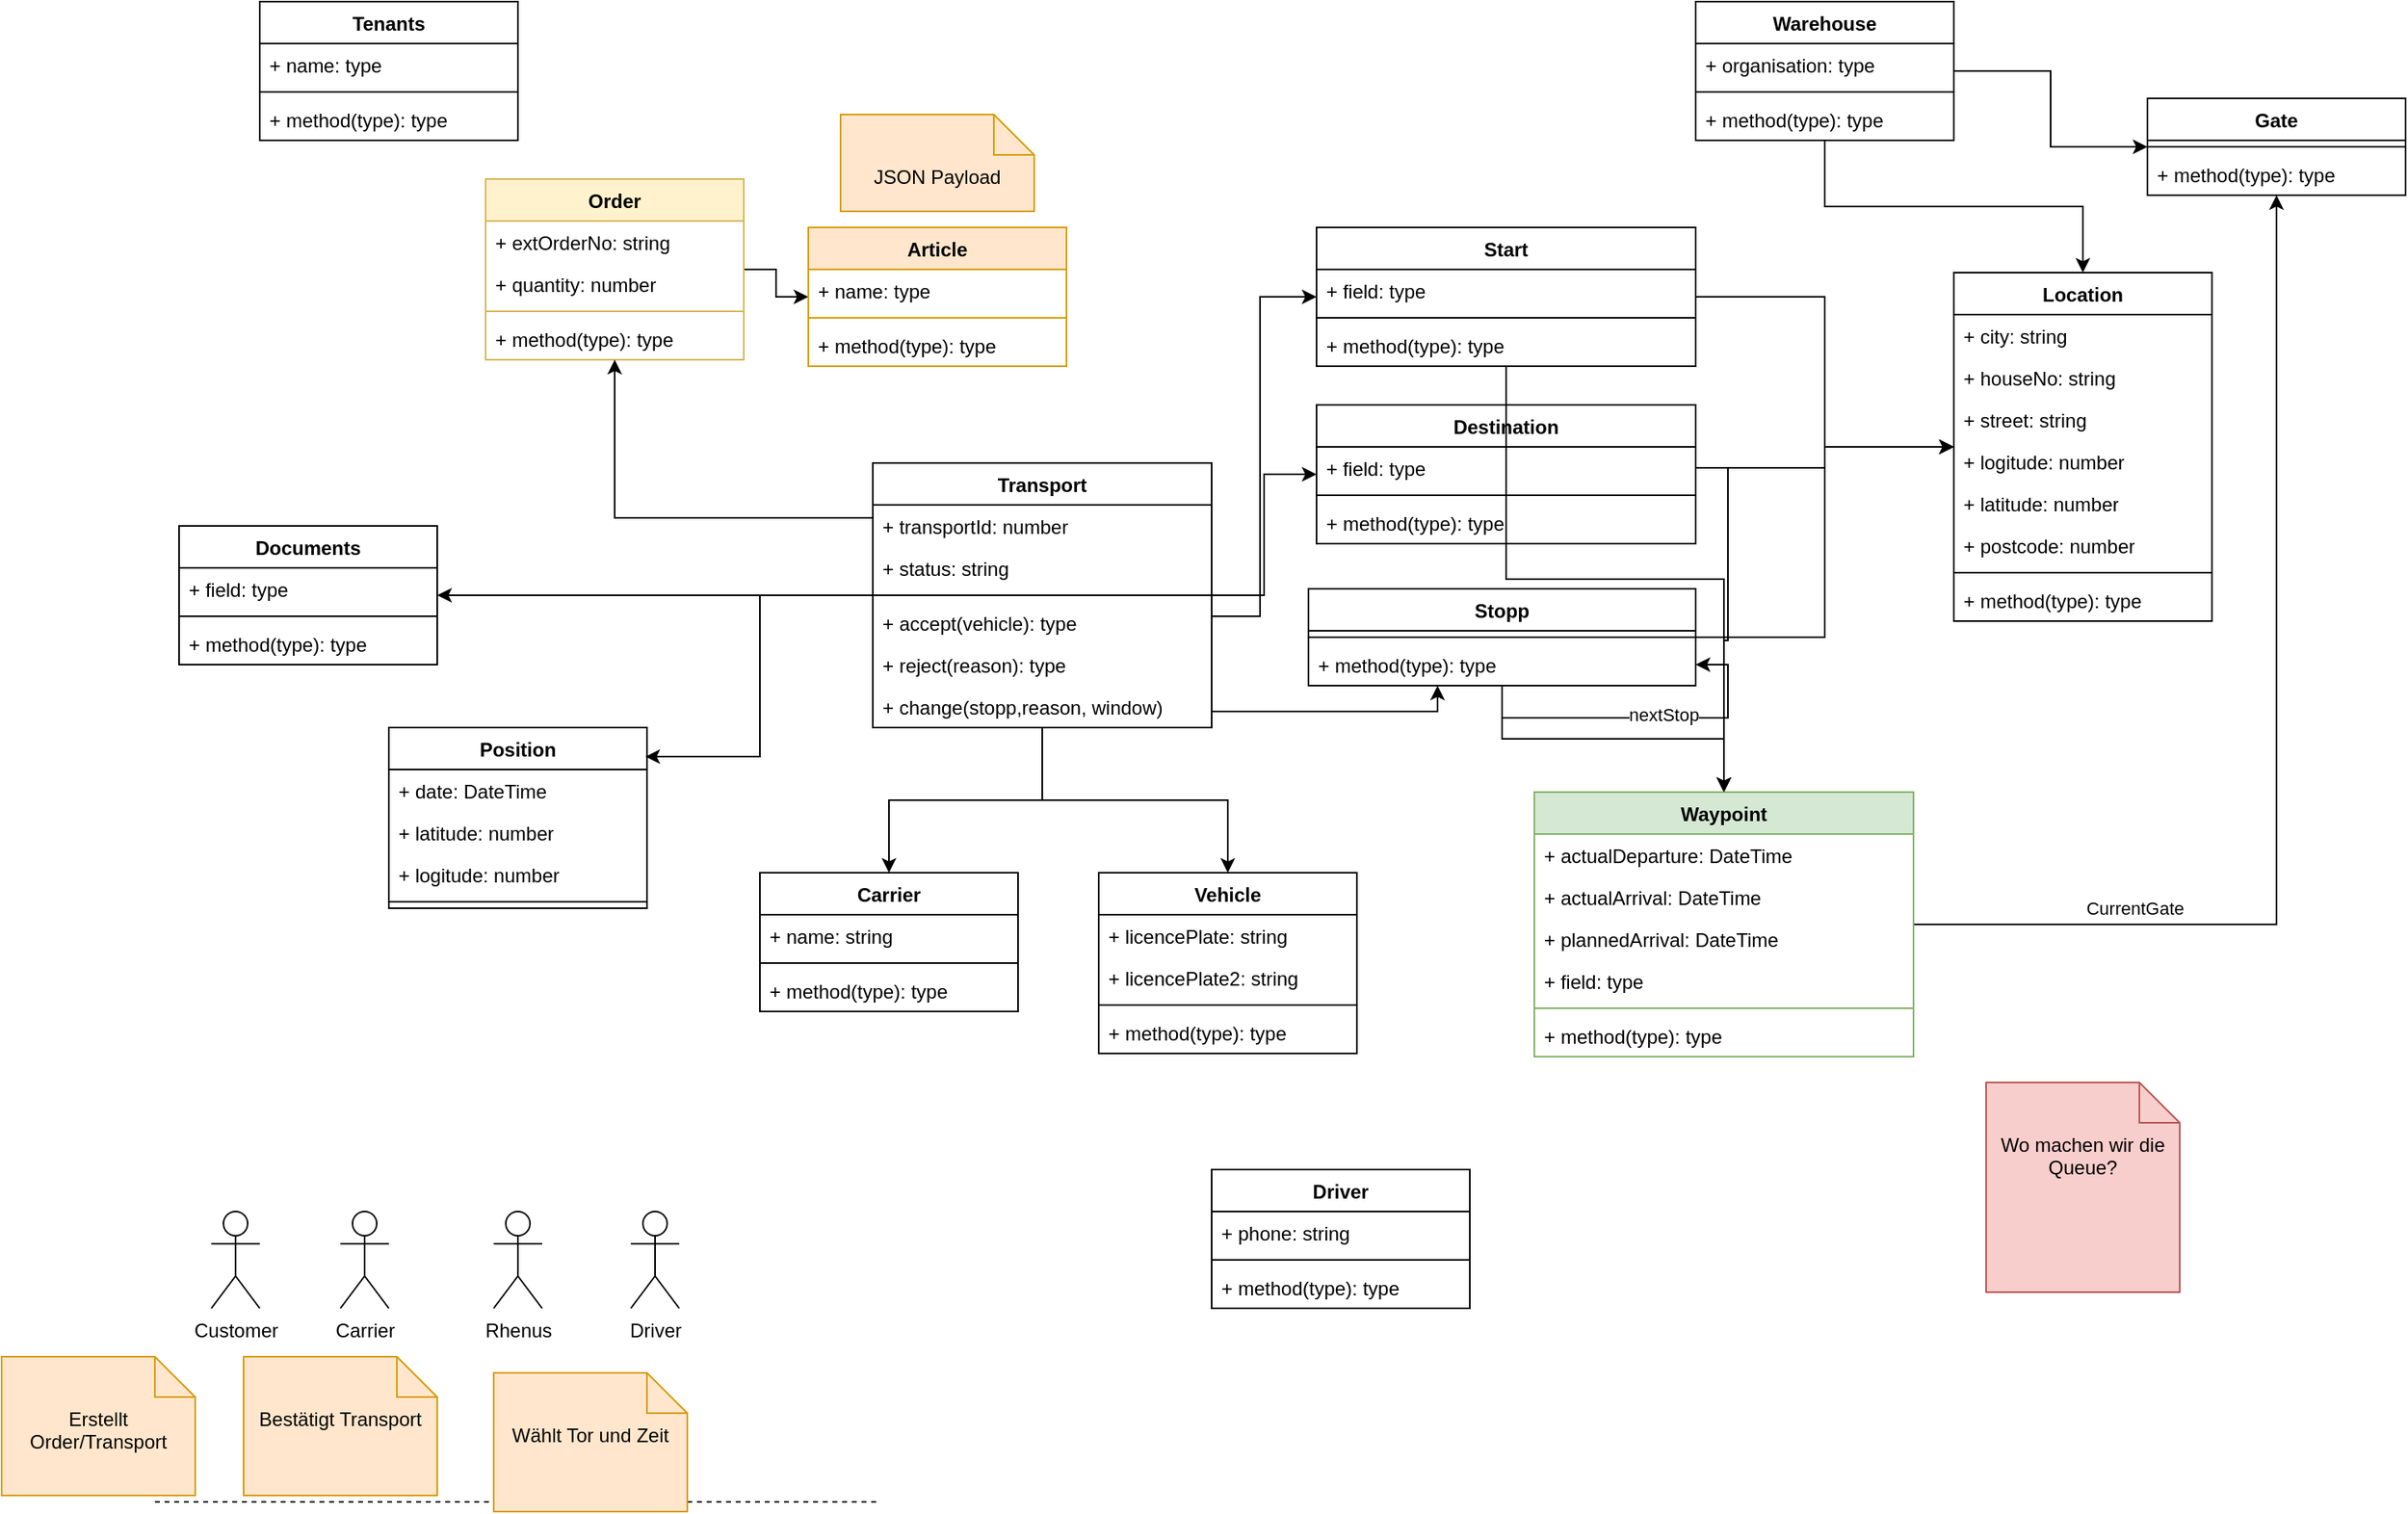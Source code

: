 <mxfile version="28.2.3">
  <diagram name="Page-1" id="qOyu1i0BU9XLCKkzCV5n">
    <mxGraphModel dx="2276" dy="791" grid="1" gridSize="10" guides="1" tooltips="1" connect="1" arrows="1" fold="1" page="1" pageScale="1" pageWidth="850" pageHeight="1100" math="0" shadow="0">
      <root>
        <mxCell id="0" />
        <mxCell id="1" parent="0" />
        <mxCell id="gJNIuwOmHEXwVxej-Woy-31" style="edgeStyle=orthogonalEdgeStyle;rounded=0;orthogonalLoop=1;jettySize=auto;html=1;" edge="1" parent="1" source="gJNIuwOmHEXwVxej-Woy-4" target="gJNIuwOmHEXwVxej-Woy-24">
          <mxGeometry relative="1" as="geometry" />
        </mxCell>
        <mxCell id="gJNIuwOmHEXwVxej-Woy-4" value="Order" style="swimlane;fontStyle=1;align=center;verticalAlign=top;childLayout=stackLayout;horizontal=1;startSize=26;horizontalStack=0;resizeParent=1;resizeParentMax=0;resizeLast=0;collapsible=1;marginBottom=0;whiteSpace=wrap;html=1;fillColor=#fff2cc;strokeColor=#d6b656;" vertex="1" parent="1">
          <mxGeometry x="-40" y="140" width="160" height="112" as="geometry" />
        </mxCell>
        <mxCell id="gJNIuwOmHEXwVxej-Woy-5" value="+ extOrderNo: string" style="text;strokeColor=none;fillColor=none;align=left;verticalAlign=top;spacingLeft=4;spacingRight=4;overflow=hidden;rotatable=0;points=[[0,0.5],[1,0.5]];portConstraint=eastwest;whiteSpace=wrap;html=1;" vertex="1" parent="gJNIuwOmHEXwVxej-Woy-4">
          <mxGeometry y="26" width="160" height="26" as="geometry" />
        </mxCell>
        <mxCell id="gJNIuwOmHEXwVxej-Woy-98" value="+ quantity: number" style="text;strokeColor=none;fillColor=none;align=left;verticalAlign=top;spacingLeft=4;spacingRight=4;overflow=hidden;rotatable=0;points=[[0,0.5],[1,0.5]];portConstraint=eastwest;whiteSpace=wrap;html=1;" vertex="1" parent="gJNIuwOmHEXwVxej-Woy-4">
          <mxGeometry y="52" width="160" height="26" as="geometry" />
        </mxCell>
        <mxCell id="gJNIuwOmHEXwVxej-Woy-6" value="" style="line;strokeWidth=1;fillColor=none;align=left;verticalAlign=middle;spacingTop=-1;spacingLeft=3;spacingRight=3;rotatable=0;labelPosition=right;points=[];portConstraint=eastwest;strokeColor=inherit;" vertex="1" parent="gJNIuwOmHEXwVxej-Woy-4">
          <mxGeometry y="78" width="160" height="8" as="geometry" />
        </mxCell>
        <mxCell id="gJNIuwOmHEXwVxej-Woy-7" value="+ method(type): type" style="text;strokeColor=none;fillColor=none;align=left;verticalAlign=top;spacingLeft=4;spacingRight=4;overflow=hidden;rotatable=0;points=[[0,0.5],[1,0.5]];portConstraint=eastwest;whiteSpace=wrap;html=1;" vertex="1" parent="gJNIuwOmHEXwVxej-Woy-4">
          <mxGeometry y="86" width="160" height="26" as="geometry" />
        </mxCell>
        <mxCell id="gJNIuwOmHEXwVxej-Woy-8" value="Carrier" style="swimlane;fontStyle=1;align=center;verticalAlign=top;childLayout=stackLayout;horizontal=1;startSize=26;horizontalStack=0;resizeParent=1;resizeParentMax=0;resizeLast=0;collapsible=1;marginBottom=0;whiteSpace=wrap;html=1;" vertex="1" parent="1">
          <mxGeometry x="130" y="570" width="160" height="86" as="geometry" />
        </mxCell>
        <mxCell id="gJNIuwOmHEXwVxej-Woy-9" value="+ name: string" style="text;strokeColor=none;fillColor=none;align=left;verticalAlign=top;spacingLeft=4;spacingRight=4;overflow=hidden;rotatable=0;points=[[0,0.5],[1,0.5]];portConstraint=eastwest;whiteSpace=wrap;html=1;" vertex="1" parent="gJNIuwOmHEXwVxej-Woy-8">
          <mxGeometry y="26" width="160" height="26" as="geometry" />
        </mxCell>
        <mxCell id="gJNIuwOmHEXwVxej-Woy-10" value="" style="line;strokeWidth=1;fillColor=none;align=left;verticalAlign=middle;spacingTop=-1;spacingLeft=3;spacingRight=3;rotatable=0;labelPosition=right;points=[];portConstraint=eastwest;strokeColor=inherit;" vertex="1" parent="gJNIuwOmHEXwVxej-Woy-8">
          <mxGeometry y="52" width="160" height="8" as="geometry" />
        </mxCell>
        <mxCell id="gJNIuwOmHEXwVxej-Woy-11" value="+ method(type): type" style="text;strokeColor=none;fillColor=none;align=left;verticalAlign=top;spacingLeft=4;spacingRight=4;overflow=hidden;rotatable=0;points=[[0,0.5],[1,0.5]];portConstraint=eastwest;whiteSpace=wrap;html=1;" vertex="1" parent="gJNIuwOmHEXwVxej-Woy-8">
          <mxGeometry y="60" width="160" height="26" as="geometry" />
        </mxCell>
        <mxCell id="gJNIuwOmHEXwVxej-Woy-61" style="edgeStyle=orthogonalEdgeStyle;rounded=0;orthogonalLoop=1;jettySize=auto;html=1;" edge="1" parent="1" source="gJNIuwOmHEXwVxej-Woy-12" target="gJNIuwOmHEXwVxej-Woy-39">
          <mxGeometry relative="1" as="geometry" />
        </mxCell>
        <mxCell id="gJNIuwOmHEXwVxej-Woy-77" style="edgeStyle=orthogonalEdgeStyle;rounded=0;orthogonalLoop=1;jettySize=auto;html=1;entryX=0.5;entryY=0;entryDx=0;entryDy=0;" edge="1" parent="1" source="gJNIuwOmHEXwVxej-Woy-12" target="gJNIuwOmHEXwVxej-Woy-16">
          <mxGeometry relative="1" as="geometry" />
        </mxCell>
        <mxCell id="gJNIuwOmHEXwVxej-Woy-81" style="edgeStyle=orthogonalEdgeStyle;rounded=0;orthogonalLoop=1;jettySize=auto;html=1;" edge="1" parent="1" source="gJNIuwOmHEXwVxej-Woy-12" target="gJNIuwOmHEXwVxej-Woy-4">
          <mxGeometry relative="1" as="geometry">
            <Array as="points">
              <mxPoint x="40" y="350" />
            </Array>
          </mxGeometry>
        </mxCell>
        <mxCell id="gJNIuwOmHEXwVxej-Woy-99" style="edgeStyle=orthogonalEdgeStyle;rounded=0;orthogonalLoop=1;jettySize=auto;html=1;" edge="1" parent="1" source="gJNIuwOmHEXwVxej-Woy-12" target="gJNIuwOmHEXwVxej-Woy-20">
          <mxGeometry relative="1" as="geometry" />
        </mxCell>
        <mxCell id="gJNIuwOmHEXwVxej-Woy-105" style="edgeStyle=orthogonalEdgeStyle;rounded=0;orthogonalLoop=1;jettySize=auto;html=1;" edge="1" parent="1" source="gJNIuwOmHEXwVxej-Woy-12" target="gJNIuwOmHEXwVxej-Woy-34">
          <mxGeometry relative="1" as="geometry">
            <Array as="points">
              <mxPoint x="550" y="470" />
            </Array>
          </mxGeometry>
        </mxCell>
        <mxCell id="gJNIuwOmHEXwVxej-Woy-113" style="edgeStyle=orthogonalEdgeStyle;rounded=0;orthogonalLoop=1;jettySize=auto;html=1;" edge="1" parent="1" source="gJNIuwOmHEXwVxej-Woy-12" target="gJNIuwOmHEXwVxej-Woy-8">
          <mxGeometry relative="1" as="geometry" />
        </mxCell>
        <mxCell id="gJNIuwOmHEXwVxej-Woy-155" style="edgeStyle=orthogonalEdgeStyle;rounded=0;orthogonalLoop=1;jettySize=auto;html=1;" edge="1" parent="1" source="gJNIuwOmHEXwVxej-Woy-12" target="gJNIuwOmHEXwVxej-Woy-147">
          <mxGeometry relative="1" as="geometry">
            <Array as="points">
              <mxPoint x="440" y="411" />
            </Array>
          </mxGeometry>
        </mxCell>
        <mxCell id="gJNIuwOmHEXwVxej-Woy-12" value="Transport" style="swimlane;fontStyle=1;align=center;verticalAlign=top;childLayout=stackLayout;horizontal=1;startSize=26;horizontalStack=0;resizeParent=1;resizeParentMax=0;resizeLast=0;collapsible=1;marginBottom=0;whiteSpace=wrap;html=1;" vertex="1" parent="1">
          <mxGeometry x="200" y="316" width="210" height="164" as="geometry" />
        </mxCell>
        <mxCell id="gJNIuwOmHEXwVxej-Woy-13" value="+ transportId: number" style="text;strokeColor=none;fillColor=none;align=left;verticalAlign=top;spacingLeft=4;spacingRight=4;overflow=hidden;rotatable=0;points=[[0,0.5],[1,0.5]];portConstraint=eastwest;whiteSpace=wrap;html=1;" vertex="1" parent="gJNIuwOmHEXwVxej-Woy-12">
          <mxGeometry y="26" width="210" height="26" as="geometry" />
        </mxCell>
        <mxCell id="gJNIuwOmHEXwVxej-Woy-83" value="+ status: string" style="text;strokeColor=none;fillColor=none;align=left;verticalAlign=top;spacingLeft=4;spacingRight=4;overflow=hidden;rotatable=0;points=[[0,0.5],[1,0.5]];portConstraint=eastwest;whiteSpace=wrap;html=1;" vertex="1" parent="gJNIuwOmHEXwVxej-Woy-12">
          <mxGeometry y="52" width="210" height="26" as="geometry" />
        </mxCell>
        <mxCell id="gJNIuwOmHEXwVxej-Woy-14" value="" style="line;strokeWidth=1;fillColor=none;align=left;verticalAlign=middle;spacingTop=-1;spacingLeft=3;spacingRight=3;rotatable=0;labelPosition=right;points=[];portConstraint=eastwest;strokeColor=inherit;" vertex="1" parent="gJNIuwOmHEXwVxej-Woy-12">
          <mxGeometry y="78" width="210" height="8" as="geometry" />
        </mxCell>
        <mxCell id="gJNIuwOmHEXwVxej-Woy-126" value="+ accept(vehicle): type" style="text;strokeColor=none;fillColor=none;align=left;verticalAlign=top;spacingLeft=4;spacingRight=4;overflow=hidden;rotatable=0;points=[[0,0.5],[1,0.5]];portConstraint=eastwest;whiteSpace=wrap;html=1;" vertex="1" parent="gJNIuwOmHEXwVxej-Woy-12">
          <mxGeometry y="86" width="210" height="26" as="geometry" />
        </mxCell>
        <mxCell id="gJNIuwOmHEXwVxej-Woy-15" value="+ reject(reason): type" style="text;strokeColor=none;fillColor=none;align=left;verticalAlign=top;spacingLeft=4;spacingRight=4;overflow=hidden;rotatable=0;points=[[0,0.5],[1,0.5]];portConstraint=eastwest;whiteSpace=wrap;html=1;" vertex="1" parent="gJNIuwOmHEXwVxej-Woy-12">
          <mxGeometry y="112" width="210" height="26" as="geometry" />
        </mxCell>
        <mxCell id="gJNIuwOmHEXwVxej-Woy-128" value="+ change(stopp,reason, window)" style="text;strokeColor=none;fillColor=none;align=left;verticalAlign=top;spacingLeft=4;spacingRight=4;overflow=hidden;rotatable=0;points=[[0,0.5],[1,0.5]];portConstraint=eastwest;whiteSpace=wrap;html=1;" vertex="1" parent="gJNIuwOmHEXwVxej-Woy-12">
          <mxGeometry y="138" width="210" height="26" as="geometry" />
        </mxCell>
        <mxCell id="gJNIuwOmHEXwVxej-Woy-16" value="Vehicle" style="swimlane;fontStyle=1;align=center;verticalAlign=top;childLayout=stackLayout;horizontal=1;startSize=26;horizontalStack=0;resizeParent=1;resizeParentMax=0;resizeLast=0;collapsible=1;marginBottom=0;whiteSpace=wrap;html=1;" vertex="1" parent="1">
          <mxGeometry x="340" y="570" width="160" height="112" as="geometry" />
        </mxCell>
        <mxCell id="gJNIuwOmHEXwVxej-Woy-17" value="+ licencePlate: string" style="text;strokeColor=none;fillColor=none;align=left;verticalAlign=top;spacingLeft=4;spacingRight=4;overflow=hidden;rotatable=0;points=[[0,0.5],[1,0.5]];portConstraint=eastwest;whiteSpace=wrap;html=1;" vertex="1" parent="gJNIuwOmHEXwVxej-Woy-16">
          <mxGeometry y="26" width="160" height="26" as="geometry" />
        </mxCell>
        <mxCell id="gJNIuwOmHEXwVxej-Woy-125" value="+ licencePlate2: string" style="text;strokeColor=none;fillColor=none;align=left;verticalAlign=top;spacingLeft=4;spacingRight=4;overflow=hidden;rotatable=0;points=[[0,0.5],[1,0.5]];portConstraint=eastwest;whiteSpace=wrap;html=1;" vertex="1" parent="gJNIuwOmHEXwVxej-Woy-16">
          <mxGeometry y="52" width="160" height="26" as="geometry" />
        </mxCell>
        <mxCell id="gJNIuwOmHEXwVxej-Woy-18" value="" style="line;strokeWidth=1;fillColor=none;align=left;verticalAlign=middle;spacingTop=-1;spacingLeft=3;spacingRight=3;rotatable=0;labelPosition=right;points=[];portConstraint=eastwest;strokeColor=inherit;" vertex="1" parent="gJNIuwOmHEXwVxej-Woy-16">
          <mxGeometry y="78" width="160" height="8" as="geometry" />
        </mxCell>
        <mxCell id="gJNIuwOmHEXwVxej-Woy-19" value="+ method(type): type" style="text;strokeColor=none;fillColor=none;align=left;verticalAlign=top;spacingLeft=4;spacingRight=4;overflow=hidden;rotatable=0;points=[[0,0.5],[1,0.5]];portConstraint=eastwest;whiteSpace=wrap;html=1;" vertex="1" parent="gJNIuwOmHEXwVxej-Woy-16">
          <mxGeometry y="86" width="160" height="26" as="geometry" />
        </mxCell>
        <mxCell id="gJNIuwOmHEXwVxej-Woy-20" value="Destination" style="swimlane;fontStyle=1;align=center;verticalAlign=top;childLayout=stackLayout;horizontal=1;startSize=26;horizontalStack=0;resizeParent=1;resizeParentMax=0;resizeLast=0;collapsible=1;marginBottom=0;whiteSpace=wrap;html=1;" vertex="1" parent="1">
          <mxGeometry x="475" y="280" width="235" height="86" as="geometry" />
        </mxCell>
        <mxCell id="gJNIuwOmHEXwVxej-Woy-21" value="+ field: type" style="text;strokeColor=none;fillColor=none;align=left;verticalAlign=top;spacingLeft=4;spacingRight=4;overflow=hidden;rotatable=0;points=[[0,0.5],[1,0.5]];portConstraint=eastwest;whiteSpace=wrap;html=1;" vertex="1" parent="gJNIuwOmHEXwVxej-Woy-20">
          <mxGeometry y="26" width="235" height="26" as="geometry" />
        </mxCell>
        <mxCell id="gJNIuwOmHEXwVxej-Woy-22" value="" style="line;strokeWidth=1;fillColor=none;align=left;verticalAlign=middle;spacingTop=-1;spacingLeft=3;spacingRight=3;rotatable=0;labelPosition=right;points=[];portConstraint=eastwest;strokeColor=inherit;" vertex="1" parent="gJNIuwOmHEXwVxej-Woy-20">
          <mxGeometry y="52" width="235" height="8" as="geometry" />
        </mxCell>
        <mxCell id="gJNIuwOmHEXwVxej-Woy-23" value="+ method(type): type" style="text;strokeColor=none;fillColor=none;align=left;verticalAlign=top;spacingLeft=4;spacingRight=4;overflow=hidden;rotatable=0;points=[[0,0.5],[1,0.5]];portConstraint=eastwest;whiteSpace=wrap;html=1;" vertex="1" parent="gJNIuwOmHEXwVxej-Woy-20">
          <mxGeometry y="60" width="235" height="26" as="geometry" />
        </mxCell>
        <mxCell id="gJNIuwOmHEXwVxej-Woy-24" value="Article" style="swimlane;fontStyle=1;align=center;verticalAlign=top;childLayout=stackLayout;horizontal=1;startSize=26;horizontalStack=0;resizeParent=1;resizeParentMax=0;resizeLast=0;collapsible=1;marginBottom=0;whiteSpace=wrap;html=1;fillColor=#ffe6cc;strokeColor=#d79b00;" vertex="1" parent="1">
          <mxGeometry x="160" y="170" width="160" height="86" as="geometry" />
        </mxCell>
        <mxCell id="gJNIuwOmHEXwVxej-Woy-25" value="+ name: type" style="text;strokeColor=none;fillColor=none;align=left;verticalAlign=top;spacingLeft=4;spacingRight=4;overflow=hidden;rotatable=0;points=[[0,0.5],[1,0.5]];portConstraint=eastwest;whiteSpace=wrap;html=1;" vertex="1" parent="gJNIuwOmHEXwVxej-Woy-24">
          <mxGeometry y="26" width="160" height="26" as="geometry" />
        </mxCell>
        <mxCell id="gJNIuwOmHEXwVxej-Woy-26" value="" style="line;strokeWidth=1;fillColor=none;align=left;verticalAlign=middle;spacingTop=-1;spacingLeft=3;spacingRight=3;rotatable=0;labelPosition=right;points=[];portConstraint=eastwest;strokeColor=inherit;" vertex="1" parent="gJNIuwOmHEXwVxej-Woy-24">
          <mxGeometry y="52" width="160" height="8" as="geometry" />
        </mxCell>
        <mxCell id="gJNIuwOmHEXwVxej-Woy-27" value="+ method(type): type" style="text;strokeColor=none;fillColor=none;align=left;verticalAlign=top;spacingLeft=4;spacingRight=4;overflow=hidden;rotatable=0;points=[[0,0.5],[1,0.5]];portConstraint=eastwest;whiteSpace=wrap;html=1;" vertex="1" parent="gJNIuwOmHEXwVxej-Woy-24">
          <mxGeometry y="60" width="160" height="26" as="geometry" />
        </mxCell>
        <mxCell id="gJNIuwOmHEXwVxej-Woy-74" style="edgeStyle=orthogonalEdgeStyle;rounded=0;orthogonalLoop=1;jettySize=auto;html=1;" edge="1" parent="1" source="gJNIuwOmHEXwVxej-Woy-34" target="gJNIuwOmHEXwVxej-Woy-62">
          <mxGeometry relative="1" as="geometry" />
        </mxCell>
        <mxCell id="gJNIuwOmHEXwVxej-Woy-185" style="edgeStyle=orthogonalEdgeStyle;rounded=0;orthogonalLoop=1;jettySize=auto;html=1;" edge="1" parent="1" source="gJNIuwOmHEXwVxej-Woy-34" target="gJNIuwOmHEXwVxej-Woy-156">
          <mxGeometry relative="1" as="geometry" />
        </mxCell>
        <mxCell id="gJNIuwOmHEXwVxej-Woy-34" value="Stopp" style="swimlane;fontStyle=1;align=center;verticalAlign=top;childLayout=stackLayout;horizontal=1;startSize=26;horizontalStack=0;resizeParent=1;resizeParentMax=0;resizeLast=0;collapsible=1;marginBottom=0;whiteSpace=wrap;html=1;" vertex="1" parent="1">
          <mxGeometry x="470" y="394" width="240" height="60" as="geometry" />
        </mxCell>
        <mxCell id="gJNIuwOmHEXwVxej-Woy-36" value="" style="line;strokeWidth=1;fillColor=none;align=left;verticalAlign=middle;spacingTop=-1;spacingLeft=3;spacingRight=3;rotatable=0;labelPosition=right;points=[];portConstraint=eastwest;strokeColor=inherit;" vertex="1" parent="gJNIuwOmHEXwVxej-Woy-34">
          <mxGeometry y="26" width="240" height="8" as="geometry" />
        </mxCell>
        <mxCell id="gJNIuwOmHEXwVxej-Woy-37" value="+ method(type): type" style="text;strokeColor=none;fillColor=none;align=left;verticalAlign=top;spacingLeft=4;spacingRight=4;overflow=hidden;rotatable=0;points=[[0,0.5],[1,0.5]];portConstraint=eastwest;whiteSpace=wrap;html=1;" vertex="1" parent="gJNIuwOmHEXwVxej-Woy-34">
          <mxGeometry y="34" width="240" height="26" as="geometry" />
        </mxCell>
        <mxCell id="gJNIuwOmHEXwVxej-Woy-182" style="edgeStyle=orthogonalEdgeStyle;rounded=0;orthogonalLoop=1;jettySize=auto;html=1;" edge="1" parent="gJNIuwOmHEXwVxej-Woy-34" source="gJNIuwOmHEXwVxej-Woy-34" target="gJNIuwOmHEXwVxej-Woy-37">
          <mxGeometry relative="1" as="geometry" />
        </mxCell>
        <mxCell id="gJNIuwOmHEXwVxej-Woy-183" value="nextStop" style="edgeLabel;html=1;align=center;verticalAlign=middle;resizable=0;points=[];" vertex="1" connectable="0" parent="gJNIuwOmHEXwVxej-Woy-182">
          <mxGeometry x="0.127" y="2" relative="1" as="geometry">
            <mxPoint as="offset" />
          </mxGeometry>
        </mxCell>
        <mxCell id="gJNIuwOmHEXwVxej-Woy-39" value="Documents" style="swimlane;fontStyle=1;align=center;verticalAlign=top;childLayout=stackLayout;horizontal=1;startSize=26;horizontalStack=0;resizeParent=1;resizeParentMax=0;resizeLast=0;collapsible=1;marginBottom=0;whiteSpace=wrap;html=1;" vertex="1" parent="1">
          <mxGeometry x="-230" y="355" width="160" height="86" as="geometry" />
        </mxCell>
        <mxCell id="gJNIuwOmHEXwVxej-Woy-40" value="+ field: type" style="text;strokeColor=none;fillColor=none;align=left;verticalAlign=top;spacingLeft=4;spacingRight=4;overflow=hidden;rotatable=0;points=[[0,0.5],[1,0.5]];portConstraint=eastwest;whiteSpace=wrap;html=1;" vertex="1" parent="gJNIuwOmHEXwVxej-Woy-39">
          <mxGeometry y="26" width="160" height="26" as="geometry" />
        </mxCell>
        <mxCell id="gJNIuwOmHEXwVxej-Woy-41" value="" style="line;strokeWidth=1;fillColor=none;align=left;verticalAlign=middle;spacingTop=-1;spacingLeft=3;spacingRight=3;rotatable=0;labelPosition=right;points=[];portConstraint=eastwest;strokeColor=inherit;" vertex="1" parent="gJNIuwOmHEXwVxej-Woy-39">
          <mxGeometry y="52" width="160" height="8" as="geometry" />
        </mxCell>
        <mxCell id="gJNIuwOmHEXwVxej-Woy-42" value="+ method(type): type" style="text;strokeColor=none;fillColor=none;align=left;verticalAlign=top;spacingLeft=4;spacingRight=4;overflow=hidden;rotatable=0;points=[[0,0.5],[1,0.5]];portConstraint=eastwest;whiteSpace=wrap;html=1;" vertex="1" parent="gJNIuwOmHEXwVxej-Woy-39">
          <mxGeometry y="60" width="160" height="26" as="geometry" />
        </mxCell>
        <mxCell id="gJNIuwOmHEXwVxej-Woy-44" value="Driver" style="swimlane;fontStyle=1;align=center;verticalAlign=top;childLayout=stackLayout;horizontal=1;startSize=26;horizontalStack=0;resizeParent=1;resizeParentMax=0;resizeLast=0;collapsible=1;marginBottom=0;whiteSpace=wrap;html=1;" vertex="1" parent="1">
          <mxGeometry x="410" y="754" width="160" height="86" as="geometry" />
        </mxCell>
        <mxCell id="gJNIuwOmHEXwVxej-Woy-45" value="+ phone: string" style="text;strokeColor=none;fillColor=none;align=left;verticalAlign=top;spacingLeft=4;spacingRight=4;overflow=hidden;rotatable=0;points=[[0,0.5],[1,0.5]];portConstraint=eastwest;whiteSpace=wrap;html=1;" vertex="1" parent="gJNIuwOmHEXwVxej-Woy-44">
          <mxGeometry y="26" width="160" height="26" as="geometry" />
        </mxCell>
        <mxCell id="gJNIuwOmHEXwVxej-Woy-46" value="" style="line;strokeWidth=1;fillColor=none;align=left;verticalAlign=middle;spacingTop=-1;spacingLeft=3;spacingRight=3;rotatable=0;labelPosition=right;points=[];portConstraint=eastwest;strokeColor=inherit;" vertex="1" parent="gJNIuwOmHEXwVxej-Woy-44">
          <mxGeometry y="52" width="160" height="8" as="geometry" />
        </mxCell>
        <mxCell id="gJNIuwOmHEXwVxej-Woy-47" value="+ method(type): type" style="text;strokeColor=none;fillColor=none;align=left;verticalAlign=top;spacingLeft=4;spacingRight=4;overflow=hidden;rotatable=0;points=[[0,0.5],[1,0.5]];portConstraint=eastwest;whiteSpace=wrap;html=1;" vertex="1" parent="gJNIuwOmHEXwVxej-Woy-44">
          <mxGeometry y="60" width="160" height="26" as="geometry" />
        </mxCell>
        <mxCell id="gJNIuwOmHEXwVxej-Woy-49" value="Tenants" style="swimlane;fontStyle=1;align=center;verticalAlign=top;childLayout=stackLayout;horizontal=1;startSize=26;horizontalStack=0;resizeParent=1;resizeParentMax=0;resizeLast=0;collapsible=1;marginBottom=0;whiteSpace=wrap;html=1;" vertex="1" parent="1">
          <mxGeometry x="-180" y="30" width="160" height="86" as="geometry" />
        </mxCell>
        <mxCell id="gJNIuwOmHEXwVxej-Woy-50" value="+ name: type" style="text;strokeColor=none;fillColor=none;align=left;verticalAlign=top;spacingLeft=4;spacingRight=4;overflow=hidden;rotatable=0;points=[[0,0.5],[1,0.5]];portConstraint=eastwest;whiteSpace=wrap;html=1;" vertex="1" parent="gJNIuwOmHEXwVxej-Woy-49">
          <mxGeometry y="26" width="160" height="26" as="geometry" />
        </mxCell>
        <mxCell id="gJNIuwOmHEXwVxej-Woy-51" value="" style="line;strokeWidth=1;fillColor=none;align=left;verticalAlign=middle;spacingTop=-1;spacingLeft=3;spacingRight=3;rotatable=0;labelPosition=right;points=[];portConstraint=eastwest;strokeColor=inherit;" vertex="1" parent="gJNIuwOmHEXwVxej-Woy-49">
          <mxGeometry y="52" width="160" height="8" as="geometry" />
        </mxCell>
        <mxCell id="gJNIuwOmHEXwVxej-Woy-52" value="+ method(type): type" style="text;strokeColor=none;fillColor=none;align=left;verticalAlign=top;spacingLeft=4;spacingRight=4;overflow=hidden;rotatable=0;points=[[0,0.5],[1,0.5]];portConstraint=eastwest;whiteSpace=wrap;html=1;" vertex="1" parent="gJNIuwOmHEXwVxej-Woy-49">
          <mxGeometry y="60" width="160" height="26" as="geometry" />
        </mxCell>
        <mxCell id="gJNIuwOmHEXwVxej-Woy-68" style="edgeStyle=orthogonalEdgeStyle;rounded=0;orthogonalLoop=1;jettySize=auto;html=1;" edge="1" parent="1" source="gJNIuwOmHEXwVxej-Woy-53" target="gJNIuwOmHEXwVxej-Woy-62">
          <mxGeometry relative="1" as="geometry" />
        </mxCell>
        <mxCell id="gJNIuwOmHEXwVxej-Woy-175" style="edgeStyle=orthogonalEdgeStyle;rounded=0;orthogonalLoop=1;jettySize=auto;html=1;" edge="1" parent="1" source="gJNIuwOmHEXwVxej-Woy-53" target="gJNIuwOmHEXwVxej-Woy-171">
          <mxGeometry relative="1" as="geometry" />
        </mxCell>
        <mxCell id="gJNIuwOmHEXwVxej-Woy-53" value="Warehouse" style="swimlane;fontStyle=1;align=center;verticalAlign=top;childLayout=stackLayout;horizontal=1;startSize=26;horizontalStack=0;resizeParent=1;resizeParentMax=0;resizeLast=0;collapsible=1;marginBottom=0;whiteSpace=wrap;html=1;" vertex="1" parent="1">
          <mxGeometry x="710" y="30" width="160" height="86" as="geometry" />
        </mxCell>
        <mxCell id="gJNIuwOmHEXwVxej-Woy-54" value="+ organisation: type" style="text;strokeColor=none;fillColor=none;align=left;verticalAlign=top;spacingLeft=4;spacingRight=4;overflow=hidden;rotatable=0;points=[[0,0.5],[1,0.5]];portConstraint=eastwest;whiteSpace=wrap;html=1;" vertex="1" parent="gJNIuwOmHEXwVxej-Woy-53">
          <mxGeometry y="26" width="160" height="26" as="geometry" />
        </mxCell>
        <mxCell id="gJNIuwOmHEXwVxej-Woy-55" value="" style="line;strokeWidth=1;fillColor=none;align=left;verticalAlign=middle;spacingTop=-1;spacingLeft=3;spacingRight=3;rotatable=0;labelPosition=right;points=[];portConstraint=eastwest;strokeColor=inherit;" vertex="1" parent="gJNIuwOmHEXwVxej-Woy-53">
          <mxGeometry y="52" width="160" height="8" as="geometry" />
        </mxCell>
        <mxCell id="gJNIuwOmHEXwVxej-Woy-56" value="+ method(type): type" style="text;strokeColor=none;fillColor=none;align=left;verticalAlign=top;spacingLeft=4;spacingRight=4;overflow=hidden;rotatable=0;points=[[0,0.5],[1,0.5]];portConstraint=eastwest;whiteSpace=wrap;html=1;" vertex="1" parent="gJNIuwOmHEXwVxej-Woy-53">
          <mxGeometry y="60" width="160" height="26" as="geometry" />
        </mxCell>
        <mxCell id="gJNIuwOmHEXwVxej-Woy-62" value="Location" style="swimlane;fontStyle=1;align=center;verticalAlign=top;childLayout=stackLayout;horizontal=1;startSize=26;horizontalStack=0;resizeParent=1;resizeParentMax=0;resizeLast=0;collapsible=1;marginBottom=0;whiteSpace=wrap;html=1;" vertex="1" parent="1">
          <mxGeometry x="870" y="198" width="160" height="216" as="geometry" />
        </mxCell>
        <mxCell id="gJNIuwOmHEXwVxej-Woy-94" value="+ city: string" style="text;strokeColor=none;fillColor=none;align=left;verticalAlign=top;spacingLeft=4;spacingRight=4;overflow=hidden;rotatable=0;points=[[0,0.5],[1,0.5]];portConstraint=eastwest;whiteSpace=wrap;html=1;" vertex="1" parent="gJNIuwOmHEXwVxej-Woy-62">
          <mxGeometry y="26" width="160" height="26" as="geometry" />
        </mxCell>
        <mxCell id="gJNIuwOmHEXwVxej-Woy-97" value="+ houseNo: string" style="text;strokeColor=none;fillColor=none;align=left;verticalAlign=top;spacingLeft=4;spacingRight=4;overflow=hidden;rotatable=0;points=[[0,0.5],[1,0.5]];portConstraint=eastwest;whiteSpace=wrap;html=1;" vertex="1" parent="gJNIuwOmHEXwVxej-Woy-62">
          <mxGeometry y="52" width="160" height="26" as="geometry" />
        </mxCell>
        <mxCell id="gJNIuwOmHEXwVxej-Woy-96" value="+ street: string" style="text;strokeColor=none;fillColor=none;align=left;verticalAlign=top;spacingLeft=4;spacingRight=4;overflow=hidden;rotatable=0;points=[[0,0.5],[1,0.5]];portConstraint=eastwest;whiteSpace=wrap;html=1;" vertex="1" parent="gJNIuwOmHEXwVxej-Woy-62">
          <mxGeometry y="78" width="160" height="26" as="geometry" />
        </mxCell>
        <mxCell id="gJNIuwOmHEXwVxej-Woy-146" value="+ logitude: number" style="text;strokeColor=none;fillColor=none;align=left;verticalAlign=top;spacingLeft=4;spacingRight=4;overflow=hidden;rotatable=0;points=[[0,0.5],[1,0.5]];portConstraint=eastwest;whiteSpace=wrap;html=1;" vertex="1" parent="gJNIuwOmHEXwVxej-Woy-62">
          <mxGeometry y="104" width="160" height="26" as="geometry" />
        </mxCell>
        <mxCell id="gJNIuwOmHEXwVxej-Woy-145" value="+ latitude: number" style="text;strokeColor=none;fillColor=none;align=left;verticalAlign=top;spacingLeft=4;spacingRight=4;overflow=hidden;rotatable=0;points=[[0,0.5],[1,0.5]];portConstraint=eastwest;whiteSpace=wrap;html=1;" vertex="1" parent="gJNIuwOmHEXwVxej-Woy-62">
          <mxGeometry y="130" width="160" height="26" as="geometry" />
        </mxCell>
        <mxCell id="gJNIuwOmHEXwVxej-Woy-95" value="+ postcode: number" style="text;strokeColor=none;fillColor=none;align=left;verticalAlign=top;spacingLeft=4;spacingRight=4;overflow=hidden;rotatable=0;points=[[0,0.5],[1,0.5]];portConstraint=eastwest;whiteSpace=wrap;html=1;" vertex="1" parent="gJNIuwOmHEXwVxej-Woy-62">
          <mxGeometry y="156" width="160" height="26" as="geometry" />
        </mxCell>
        <mxCell id="gJNIuwOmHEXwVxej-Woy-64" value="" style="line;strokeWidth=1;fillColor=none;align=left;verticalAlign=middle;spacingTop=-1;spacingLeft=3;spacingRight=3;rotatable=0;labelPosition=right;points=[];portConstraint=eastwest;strokeColor=inherit;" vertex="1" parent="gJNIuwOmHEXwVxej-Woy-62">
          <mxGeometry y="182" width="160" height="8" as="geometry" />
        </mxCell>
        <mxCell id="gJNIuwOmHEXwVxej-Woy-65" value="+ method(type): type" style="text;strokeColor=none;fillColor=none;align=left;verticalAlign=top;spacingLeft=4;spacingRight=4;overflow=hidden;rotatable=0;points=[[0,0.5],[1,0.5]];portConstraint=eastwest;whiteSpace=wrap;html=1;" vertex="1" parent="gJNIuwOmHEXwVxej-Woy-62">
          <mxGeometry y="190" width="160" height="26" as="geometry" />
        </mxCell>
        <mxCell id="gJNIuwOmHEXwVxej-Woy-67" style="edgeStyle=orthogonalEdgeStyle;rounded=0;orthogonalLoop=1;jettySize=auto;html=1;" edge="1" parent="1" source="gJNIuwOmHEXwVxej-Woy-21" target="gJNIuwOmHEXwVxej-Woy-62">
          <mxGeometry relative="1" as="geometry" />
        </mxCell>
        <mxCell id="gJNIuwOmHEXwVxej-Woy-82" value="JSON Payload" style="shape=note2;boundedLbl=1;whiteSpace=wrap;html=1;size=25;verticalAlign=top;align=center;fillColor=#ffe6cc;strokeColor=#d79b00;" vertex="1" parent="1">
          <mxGeometry x="180" y="100" width="120" height="60" as="geometry" />
        </mxCell>
        <mxCell id="gJNIuwOmHEXwVxej-Woy-106" value="Position" style="swimlane;fontStyle=1;align=center;verticalAlign=top;childLayout=stackLayout;horizontal=1;startSize=26;horizontalStack=0;resizeParent=1;resizeParentMax=0;resizeLast=0;collapsible=1;marginBottom=0;whiteSpace=wrap;html=1;" vertex="1" parent="1">
          <mxGeometry x="-100" y="480" width="160" height="112" as="geometry" />
        </mxCell>
        <mxCell id="gJNIuwOmHEXwVxej-Woy-111" value="+ date: DateTime" style="text;strokeColor=none;fillColor=none;align=left;verticalAlign=top;spacingLeft=4;spacingRight=4;overflow=hidden;rotatable=0;points=[[0,0.5],[1,0.5]];portConstraint=eastwest;whiteSpace=wrap;html=1;" vertex="1" parent="gJNIuwOmHEXwVxej-Woy-106">
          <mxGeometry y="26" width="160" height="26" as="geometry" />
        </mxCell>
        <mxCell id="gJNIuwOmHEXwVxej-Woy-66" value="+ latitude: number" style="text;strokeColor=none;fillColor=none;align=left;verticalAlign=top;spacingLeft=4;spacingRight=4;overflow=hidden;rotatable=0;points=[[0,0.5],[1,0.5]];portConstraint=eastwest;whiteSpace=wrap;html=1;" vertex="1" parent="gJNIuwOmHEXwVxej-Woy-106">
          <mxGeometry y="52" width="160" height="26" as="geometry" />
        </mxCell>
        <mxCell id="gJNIuwOmHEXwVxej-Woy-63" value="+ logitude: number" style="text;strokeColor=none;fillColor=none;align=left;verticalAlign=top;spacingLeft=4;spacingRight=4;overflow=hidden;rotatable=0;points=[[0,0.5],[1,0.5]];portConstraint=eastwest;whiteSpace=wrap;html=1;" vertex="1" parent="gJNIuwOmHEXwVxej-Woy-106">
          <mxGeometry y="78" width="160" height="26" as="geometry" />
        </mxCell>
        <mxCell id="gJNIuwOmHEXwVxej-Woy-109" value="" style="line;strokeWidth=1;fillColor=none;align=left;verticalAlign=middle;spacingTop=-1;spacingLeft=3;spacingRight=3;rotatable=0;labelPosition=right;points=[];portConstraint=eastwest;strokeColor=inherit;" vertex="1" parent="gJNIuwOmHEXwVxej-Woy-106">
          <mxGeometry y="104" width="160" height="8" as="geometry" />
        </mxCell>
        <mxCell id="gJNIuwOmHEXwVxej-Woy-112" style="edgeStyle=orthogonalEdgeStyle;rounded=0;orthogonalLoop=1;jettySize=auto;html=1;entryX=0.994;entryY=0.161;entryDx=0;entryDy=0;entryPerimeter=0;" edge="1" parent="1" source="gJNIuwOmHEXwVxej-Woy-12" target="gJNIuwOmHEXwVxej-Woy-106">
          <mxGeometry relative="1" as="geometry" />
        </mxCell>
        <mxCell id="gJNIuwOmHEXwVxej-Woy-114" value="Customer" style="shape=umlActor;verticalLabelPosition=bottom;verticalAlign=top;html=1;outlineConnect=0;" vertex="1" parent="1">
          <mxGeometry x="-210" y="780" width="30" height="60" as="geometry" />
        </mxCell>
        <mxCell id="gJNIuwOmHEXwVxej-Woy-115" value="Carrier" style="shape=umlActor;verticalLabelPosition=bottom;verticalAlign=top;html=1;outlineConnect=0;" vertex="1" parent="1">
          <mxGeometry x="-130" y="780" width="30" height="60" as="geometry" />
        </mxCell>
        <mxCell id="gJNIuwOmHEXwVxej-Woy-116" value="Rhenus" style="shape=umlActor;verticalLabelPosition=bottom;verticalAlign=top;html=1;outlineConnect=0;" vertex="1" parent="1">
          <mxGeometry x="-35" y="780" width="30" height="60" as="geometry" />
        </mxCell>
        <mxCell id="gJNIuwOmHEXwVxej-Woy-120" value="Driver" style="shape=umlActor;verticalLabelPosition=bottom;verticalAlign=top;html=1;outlineConnect=0;" vertex="1" parent="1">
          <mxGeometry x="50" y="780" width="30" height="60" as="geometry" />
        </mxCell>
        <mxCell id="gJNIuwOmHEXwVxej-Woy-123" value="" style="endArrow=none;dashed=1;html=1;rounded=0;" edge="1" parent="1">
          <mxGeometry width="50" height="50" relative="1" as="geometry">
            <mxPoint x="-245" y="960" as="sourcePoint" />
            <mxPoint x="205" y="960" as="targetPoint" />
          </mxGeometry>
        </mxCell>
        <mxCell id="gJNIuwOmHEXwVxej-Woy-124" value="Wo machen wir die Queue?" style="shape=note2;boundedLbl=1;whiteSpace=wrap;html=1;size=25;verticalAlign=top;align=center;fillColor=#f8cecc;strokeColor=#b85450;" vertex="1" parent="1">
          <mxGeometry x="890" y="700" width="120" height="130" as="geometry" />
        </mxCell>
        <mxCell id="gJNIuwOmHEXwVxej-Woy-135" value="Erstellt Order/Transport" style="shape=note2;boundedLbl=1;whiteSpace=wrap;html=1;size=25;verticalAlign=top;align=center;fillColor=#ffe6cc;strokeColor=#d79b00;" vertex="1" parent="1">
          <mxGeometry x="-340" y="870" width="120" height="86" as="geometry" />
        </mxCell>
        <mxCell id="gJNIuwOmHEXwVxej-Woy-136" value="Bestätigt Transport" style="shape=note2;boundedLbl=1;whiteSpace=wrap;html=1;size=25;verticalAlign=top;align=center;fillColor=#ffe6cc;strokeColor=#d79b00;" vertex="1" parent="1">
          <mxGeometry x="-190" y="870" width="120" height="86" as="geometry" />
        </mxCell>
        <mxCell id="gJNIuwOmHEXwVxej-Woy-137" value="Wählt Tor und Zeit" style="shape=note2;boundedLbl=1;whiteSpace=wrap;html=1;size=25;verticalAlign=top;align=center;fillColor=#ffe6cc;strokeColor=#d79b00;" vertex="1" parent="1">
          <mxGeometry x="-35" y="880" width="120" height="86" as="geometry" />
        </mxCell>
        <mxCell id="gJNIuwOmHEXwVxej-Woy-154" style="edgeStyle=orthogonalEdgeStyle;rounded=0;orthogonalLoop=1;jettySize=auto;html=1;" edge="1" parent="1" source="gJNIuwOmHEXwVxej-Woy-147" target="gJNIuwOmHEXwVxej-Woy-62">
          <mxGeometry relative="1" as="geometry" />
        </mxCell>
        <mxCell id="gJNIuwOmHEXwVxej-Woy-187" style="edgeStyle=orthogonalEdgeStyle;rounded=0;orthogonalLoop=1;jettySize=auto;html=1;" edge="1" parent="1" source="gJNIuwOmHEXwVxej-Woy-147" target="gJNIuwOmHEXwVxej-Woy-156">
          <mxGeometry relative="1" as="geometry" />
        </mxCell>
        <mxCell id="gJNIuwOmHEXwVxej-Woy-147" value="Start" style="swimlane;fontStyle=1;align=center;verticalAlign=top;childLayout=stackLayout;horizontal=1;startSize=26;horizontalStack=0;resizeParent=1;resizeParentMax=0;resizeLast=0;collapsible=1;marginBottom=0;whiteSpace=wrap;html=1;" vertex="1" parent="1">
          <mxGeometry x="475" y="170" width="235" height="86" as="geometry" />
        </mxCell>
        <mxCell id="gJNIuwOmHEXwVxej-Woy-151" value="+ field: type" style="text;strokeColor=none;fillColor=none;align=left;verticalAlign=top;spacingLeft=4;spacingRight=4;overflow=hidden;rotatable=0;points=[[0,0.5],[1,0.5]];portConstraint=eastwest;whiteSpace=wrap;html=1;" vertex="1" parent="gJNIuwOmHEXwVxej-Woy-147">
          <mxGeometry y="26" width="235" height="26" as="geometry" />
        </mxCell>
        <mxCell id="gJNIuwOmHEXwVxej-Woy-152" value="" style="line;strokeWidth=1;fillColor=none;align=left;verticalAlign=middle;spacingTop=-1;spacingLeft=3;spacingRight=3;rotatable=0;labelPosition=right;points=[];portConstraint=eastwest;strokeColor=inherit;" vertex="1" parent="gJNIuwOmHEXwVxej-Woy-147">
          <mxGeometry y="52" width="235" height="8" as="geometry" />
        </mxCell>
        <mxCell id="gJNIuwOmHEXwVxej-Woy-153" value="+ method(type): type" style="text;strokeColor=none;fillColor=none;align=left;verticalAlign=top;spacingLeft=4;spacingRight=4;overflow=hidden;rotatable=0;points=[[0,0.5],[1,0.5]];portConstraint=eastwest;whiteSpace=wrap;html=1;" vertex="1" parent="gJNIuwOmHEXwVxej-Woy-147">
          <mxGeometry y="60" width="235" height="26" as="geometry" />
        </mxCell>
        <mxCell id="gJNIuwOmHEXwVxej-Woy-177" style="edgeStyle=orthogonalEdgeStyle;rounded=0;orthogonalLoop=1;jettySize=auto;html=1;" edge="1" parent="1" source="gJNIuwOmHEXwVxej-Woy-156" target="gJNIuwOmHEXwVxej-Woy-171">
          <mxGeometry relative="1" as="geometry" />
        </mxCell>
        <mxCell id="gJNIuwOmHEXwVxej-Woy-178" value="CurrentGate" style="edgeLabel;html=1;align=center;verticalAlign=middle;resizable=0;points=[];" vertex="1" connectable="0" parent="gJNIuwOmHEXwVxej-Woy-177">
          <mxGeometry x="-0.595" y="2" relative="1" as="geometry">
            <mxPoint y="-8" as="offset" />
          </mxGeometry>
        </mxCell>
        <mxCell id="gJNIuwOmHEXwVxej-Woy-156" value="Waypoint" style="swimlane;fontStyle=1;align=center;verticalAlign=top;childLayout=stackLayout;horizontal=1;startSize=26;horizontalStack=0;resizeParent=1;resizeParentMax=0;resizeLast=0;collapsible=1;marginBottom=0;whiteSpace=wrap;html=1;fillColor=#d5e8d4;strokeColor=#82b366;" vertex="1" parent="1">
          <mxGeometry x="610" y="520" width="235" height="164" as="geometry" />
        </mxCell>
        <mxCell id="gJNIuwOmHEXwVxej-Woy-157" value="+ actualDeparture: DateTime" style="text;strokeColor=none;fillColor=none;align=left;verticalAlign=top;spacingLeft=4;spacingRight=4;overflow=hidden;rotatable=0;points=[[0,0.5],[1,0.5]];portConstraint=eastwest;whiteSpace=wrap;html=1;" vertex="1" parent="gJNIuwOmHEXwVxej-Woy-156">
          <mxGeometry y="26" width="235" height="26" as="geometry" />
        </mxCell>
        <mxCell id="gJNIuwOmHEXwVxej-Woy-158" value="+ actualA&lt;span style=&quot;background-color: transparent; color: light-dark(rgb(0, 0, 0), rgb(255, 255, 255));&quot;&gt;rrival: DateTime&lt;/span&gt;" style="text;strokeColor=none;fillColor=none;align=left;verticalAlign=top;spacingLeft=4;spacingRight=4;overflow=hidden;rotatable=0;points=[[0,0.5],[1,0.5]];portConstraint=eastwest;whiteSpace=wrap;html=1;" vertex="1" parent="gJNIuwOmHEXwVxej-Woy-156">
          <mxGeometry y="52" width="235" height="26" as="geometry" />
        </mxCell>
        <mxCell id="gJNIuwOmHEXwVxej-Woy-159" value="+ plannedA&lt;span style=&quot;background-color: transparent; color: light-dark(rgb(0, 0, 0), rgb(255, 255, 255));&quot;&gt;rrival: DateTime&lt;/span&gt;" style="text;strokeColor=none;fillColor=none;align=left;verticalAlign=top;spacingLeft=4;spacingRight=4;overflow=hidden;rotatable=0;points=[[0,0.5],[1,0.5]];portConstraint=eastwest;whiteSpace=wrap;html=1;" vertex="1" parent="gJNIuwOmHEXwVxej-Woy-156">
          <mxGeometry y="78" width="235" height="26" as="geometry" />
        </mxCell>
        <mxCell id="gJNIuwOmHEXwVxej-Woy-160" value="+ field: type" style="text;strokeColor=none;fillColor=none;align=left;verticalAlign=top;spacingLeft=4;spacingRight=4;overflow=hidden;rotatable=0;points=[[0,0.5],[1,0.5]];portConstraint=eastwest;whiteSpace=wrap;html=1;" vertex="1" parent="gJNIuwOmHEXwVxej-Woy-156">
          <mxGeometry y="104" width="235" height="26" as="geometry" />
        </mxCell>
        <mxCell id="gJNIuwOmHEXwVxej-Woy-161" value="" style="line;strokeWidth=1;fillColor=none;align=left;verticalAlign=middle;spacingTop=-1;spacingLeft=3;spacingRight=3;rotatable=0;labelPosition=right;points=[];portConstraint=eastwest;strokeColor=inherit;" vertex="1" parent="gJNIuwOmHEXwVxej-Woy-156">
          <mxGeometry y="130" width="235" height="8" as="geometry" />
        </mxCell>
        <mxCell id="gJNIuwOmHEXwVxej-Woy-162" value="+ method(type): type" style="text;strokeColor=none;fillColor=none;align=left;verticalAlign=top;spacingLeft=4;spacingRight=4;overflow=hidden;rotatable=0;points=[[0,0.5],[1,0.5]];portConstraint=eastwest;whiteSpace=wrap;html=1;" vertex="1" parent="gJNIuwOmHEXwVxej-Woy-156">
          <mxGeometry y="138" width="235" height="26" as="geometry" />
        </mxCell>
        <mxCell id="gJNIuwOmHEXwVxej-Woy-171" value="Gate" style="swimlane;fontStyle=1;align=center;verticalAlign=top;childLayout=stackLayout;horizontal=1;startSize=26;horizontalStack=0;resizeParent=1;resizeParentMax=0;resizeLast=0;collapsible=1;marginBottom=0;whiteSpace=wrap;html=1;" vertex="1" parent="1">
          <mxGeometry x="990" y="90" width="160" height="60" as="geometry" />
        </mxCell>
        <mxCell id="gJNIuwOmHEXwVxej-Woy-173" value="" style="line;strokeWidth=1;fillColor=none;align=left;verticalAlign=middle;spacingTop=-1;spacingLeft=3;spacingRight=3;rotatable=0;labelPosition=right;points=[];portConstraint=eastwest;strokeColor=inherit;" vertex="1" parent="gJNIuwOmHEXwVxej-Woy-171">
          <mxGeometry y="26" width="160" height="8" as="geometry" />
        </mxCell>
        <mxCell id="gJNIuwOmHEXwVxej-Woy-174" value="+ method(type): type" style="text;strokeColor=none;fillColor=none;align=left;verticalAlign=top;spacingLeft=4;spacingRight=4;overflow=hidden;rotatable=0;points=[[0,0.5],[1,0.5]];portConstraint=eastwest;whiteSpace=wrap;html=1;" vertex="1" parent="gJNIuwOmHEXwVxej-Woy-171">
          <mxGeometry y="34" width="160" height="26" as="geometry" />
        </mxCell>
        <mxCell id="gJNIuwOmHEXwVxej-Woy-186" style="edgeStyle=orthogonalEdgeStyle;rounded=0;orthogonalLoop=1;jettySize=auto;html=1;" edge="1" parent="1" source="gJNIuwOmHEXwVxej-Woy-21" target="gJNIuwOmHEXwVxej-Woy-156">
          <mxGeometry relative="1" as="geometry" />
        </mxCell>
      </root>
    </mxGraphModel>
  </diagram>
</mxfile>

